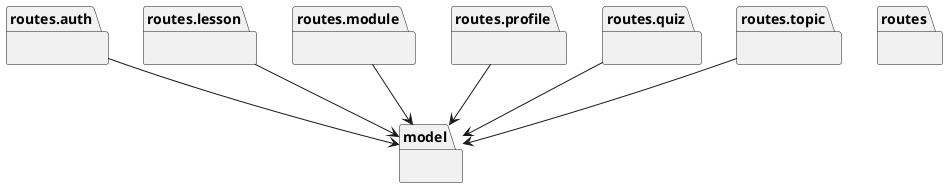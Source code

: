 @startuml packages_Diagram
set namespaceSeparator none
package "model" as model {
}
package "routes" as routes {
}
package "routes.auth" as routes.auth {
}
package "routes.lesson" as routes.lesson {
}
package "routes.module" as routes.module {
}
package "routes.profile" as routes.profile {
}
package "routes.quiz" as routes.quiz {
}
package "routes.topic" as routes.topic {
}
routes.auth --> model
routes.lesson --> model
routes.module --> model
routes.profile --> model
routes.quiz --> model
routes.topic --> model
@enduml
